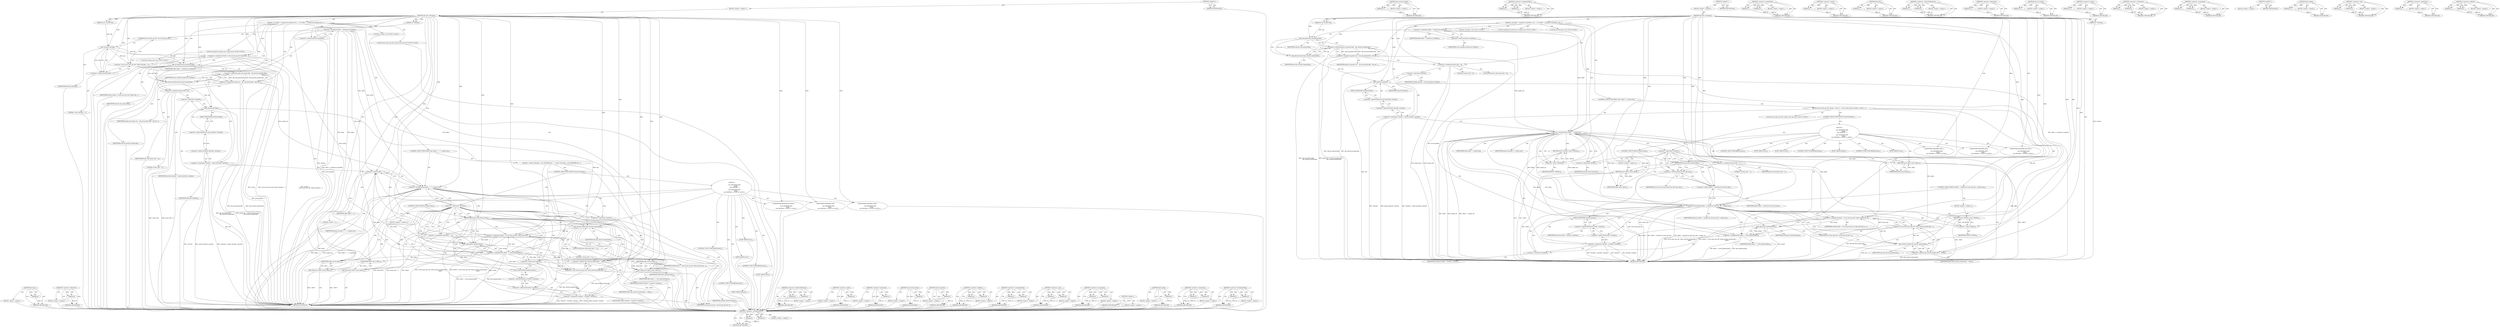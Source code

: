 digraph "&lt;operator&gt;.addition" {
vulnerable_147 [label=<(METHOD,ipv6_hdr)>];
vulnerable_148 [label=<(PARAM,p1)>];
vulnerable_149 [label=<(BLOCK,&lt;empty&gt;,&lt;empty&gt;)>];
vulnerable_150 [label=<(METHOD_RETURN,ANY)>];
vulnerable_168 [label=<(METHOD,&lt;operator&gt;.addressOf)>];
vulnerable_169 [label=<(PARAM,p1)>];
vulnerable_170 [label=<(BLOCK,&lt;empty&gt;,&lt;empty&gt;)>];
vulnerable_171 [label=<(METHOD_RETURN,ANY)>];
vulnerable_6 [label=<(METHOD,&lt;global&gt;)<SUB>1</SUB>>];
vulnerable_7 [label=<(BLOCK,&lt;empty&gt;,&lt;empty&gt;)<SUB>1</SUB>>];
vulnerable_8 [label=<(METHOD,ip6_find_1stfragopt)<SUB>1</SUB>>];
vulnerable_9 [label=<(PARAM,struct sk_buff *skb)<SUB>1</SUB>>];
vulnerable_10 [label=<(PARAM,u8 **nexthdr)<SUB>1</SUB>>];
vulnerable_11 [label=<(BLOCK,{
 	u16 offset = sizeof(struct ipv6hdr);
	struc...,{
 	u16 offset = sizeof(struct ipv6hdr);
	struc...)<SUB>2</SUB>>];
vulnerable_12 [label="<(LOCAL,u16 offset: u16)<SUB>3</SUB>>"];
vulnerable_13 [label=<(&lt;operator&gt;.assignment,offset = sizeof(struct ipv6hdr))<SUB>3</SUB>>];
vulnerable_14 [label=<(IDENTIFIER,offset,offset = sizeof(struct ipv6hdr))<SUB>3</SUB>>];
vulnerable_15 [label=<(&lt;operator&gt;.sizeOf,sizeof(struct ipv6hdr))<SUB>3</SUB>>];
vulnerable_16 [label=<(IDENTIFIER,struct ipv6hdr,sizeof(struct ipv6hdr))<SUB>3</SUB>>];
vulnerable_17 [label="<(LOCAL,struct ipv6_opt_hdr* exthdr: ipv6_opt_hdr*)<SUB>4</SUB>>"];
vulnerable_18 [label=<(&lt;operator&gt;.assignment,*exthdr =
				(struct ipv6_opt_hdr *)(ipv6_hdr(...)<SUB>4</SUB>>];
vulnerable_19 [label=<(IDENTIFIER,exthdr,*exthdr =
				(struct ipv6_opt_hdr *)(ipv6_hdr(...)<SUB>4</SUB>>];
vulnerable_20 [label=<(&lt;operator&gt;.cast,(struct ipv6_opt_hdr *)(ipv6_hdr(skb) + 1))<SUB>5</SUB>>];
vulnerable_21 [label=<(UNKNOWN,struct ipv6_opt_hdr *,struct ipv6_opt_hdr *)<SUB>5</SUB>>];
vulnerable_22 [label=<(&lt;operator&gt;.addition,ipv6_hdr(skb) + 1)<SUB>5</SUB>>];
vulnerable_23 [label=<(ipv6_hdr,ipv6_hdr(skb))<SUB>5</SUB>>];
vulnerable_24 [label=<(IDENTIFIER,skb,ipv6_hdr(skb))<SUB>5</SUB>>];
vulnerable_25 [label=<(LITERAL,1,ipv6_hdr(skb) + 1)<SUB>5</SUB>>];
vulnerable_26 [label="<(LOCAL,unsigned int packet_len: unsigned int)<SUB>6</SUB>>"];
vulnerable_27 [label=<(&lt;operator&gt;.assignment,packet_len = skb_tail_pointer(skb) -
 		skb_net...)<SUB>6</SUB>>];
vulnerable_28 [label=<(IDENTIFIER,packet_len,packet_len = skb_tail_pointer(skb) -
 		skb_net...)<SUB>6</SUB>>];
vulnerable_29 [label=<(&lt;operator&gt;.subtraction,skb_tail_pointer(skb) -
 		skb_network_header(skb))<SUB>6</SUB>>];
vulnerable_30 [label=<(skb_tail_pointer,skb_tail_pointer(skb))<SUB>6</SUB>>];
vulnerable_31 [label=<(IDENTIFIER,skb,skb_tail_pointer(skb))<SUB>6</SUB>>];
vulnerable_32 [label=<(skb_network_header,skb_network_header(skb))<SUB>7</SUB>>];
vulnerable_33 [label=<(IDENTIFIER,skb,skb_network_header(skb))<SUB>7</SUB>>];
vulnerable_34 [label="<(LOCAL,int found_rhdr: int)<SUB>8</SUB>>"];
vulnerable_35 [label=<(&lt;operator&gt;.assignment,found_rhdr = 0)<SUB>8</SUB>>];
vulnerable_36 [label=<(IDENTIFIER,found_rhdr,found_rhdr = 0)<SUB>8</SUB>>];
vulnerable_37 [label=<(LITERAL,0,found_rhdr = 0)<SUB>8</SUB>>];
vulnerable_38 [label=<(&lt;operator&gt;.assignment,*nexthdr = &amp;ipv6_hdr(skb)-&gt;nexthdr)<SUB>9</SUB>>];
vulnerable_39 [label=<(&lt;operator&gt;.indirection,*nexthdr)<SUB>9</SUB>>];
vulnerable_40 [label=<(IDENTIFIER,nexthdr,*nexthdr = &amp;ipv6_hdr(skb)-&gt;nexthdr)<SUB>9</SUB>>];
vulnerable_41 [label=<(&lt;operator&gt;.addressOf,&amp;ipv6_hdr(skb)-&gt;nexthdr)<SUB>9</SUB>>];
vulnerable_42 [label=<(&lt;operator&gt;.indirectFieldAccess,ipv6_hdr(skb)-&gt;nexthdr)<SUB>9</SUB>>];
vulnerable_43 [label=<(ipv6_hdr,ipv6_hdr(skb))<SUB>9</SUB>>];
vulnerable_44 [label=<(IDENTIFIER,skb,ipv6_hdr(skb))<SUB>9</SUB>>];
vulnerable_45 [label=<(FIELD_IDENTIFIER,nexthdr,nexthdr)<SUB>9</SUB>>];
vulnerable_46 [label=<(CONTROL_STRUCTURE,WHILE,while (offset + 1 &lt;= packet_len))<SUB>11</SUB>>];
vulnerable_47 [label=<(&lt;operator&gt;.lessEqualsThan,offset + 1 &lt;= packet_len)<SUB>11</SUB>>];
vulnerable_48 [label=<(&lt;operator&gt;.addition,offset + 1)<SUB>11</SUB>>];
vulnerable_49 [label=<(IDENTIFIER,offset,offset + 1)<SUB>11</SUB>>];
vulnerable_50 [label=<(LITERAL,1,offset + 1)<SUB>11</SUB>>];
vulnerable_51 [label=<(IDENTIFIER,packet_len,offset + 1 &lt;= packet_len)<SUB>11</SUB>>];
vulnerable_52 [label=<(BLOCK,{
 
 		switch (**nexthdr) {
 
		case NEXTHDR_HO...,{
 
 		switch (**nexthdr) {
 
		case NEXTHDR_HO...)<SUB>11</SUB>>];
vulnerable_53 [label=<(CONTROL_STRUCTURE,SWITCH,switch(**nexthdr))<SUB>13</SUB>>];
vulnerable_54 [label=<(&lt;operator&gt;.indirection,**nexthdr)<SUB>13</SUB>>];
vulnerable_55 [label=<(&lt;operator&gt;.indirection,*nexthdr)<SUB>13</SUB>>];
vulnerable_56 [label=<(IDENTIFIER,nexthdr,switch(**nexthdr))<SUB>13</SUB>>];
vulnerable_57 [label="<(BLOCK,{
 
		case NEXTHDR_HOP:
			break;
		case NEXTHD...,{
 
		case NEXTHDR_HOP:
			break;
		case NEXTHD...)<SUB>13</SUB>>"];
vulnerable_58 [label=<(JUMP_TARGET,case)<SUB>15</SUB>>];
vulnerable_59 [label="<(IDENTIFIER,NEXTHDR_HOP,{
 
		case NEXTHDR_HOP:
			break;
		case NEXTHD...)<SUB>15</SUB>>"];
vulnerable_60 [label=<(CONTROL_STRUCTURE,BREAK,break;)<SUB>16</SUB>>];
vulnerable_61 [label=<(JUMP_TARGET,case)<SUB>17</SUB>>];
vulnerable_62 [label="<(IDENTIFIER,NEXTHDR_ROUTING,{
 
		case NEXTHDR_HOP:
			break;
		case NEXTHD...)<SUB>17</SUB>>"];
vulnerable_63 [label=<(&lt;operator&gt;.assignment,found_rhdr = 1)<SUB>18</SUB>>];
vulnerable_64 [label=<(IDENTIFIER,found_rhdr,found_rhdr = 1)<SUB>18</SUB>>];
vulnerable_65 [label=<(LITERAL,1,found_rhdr = 1)<SUB>18</SUB>>];
vulnerable_66 [label=<(CONTROL_STRUCTURE,BREAK,break;)<SUB>19</SUB>>];
vulnerable_67 [label=<(JUMP_TARGET,case)<SUB>20</SUB>>];
vulnerable_68 [label="<(IDENTIFIER,NEXTHDR_DEST,{
 
		case NEXTHDR_HOP:
			break;
		case NEXTHD...)<SUB>20</SUB>>"];
vulnerable_69 [label=<(CONTROL_STRUCTURE,IF,if (found_rhdr))<SUB>25</SUB>>];
vulnerable_70 [label=<(IDENTIFIER,found_rhdr,if (found_rhdr))<SUB>25</SUB>>];
vulnerable_71 [label=<(BLOCK,&lt;empty&gt;,&lt;empty&gt;)<SUB>26</SUB>>];
vulnerable_72 [label=<(RETURN,return offset;,return offset;)<SUB>26</SUB>>];
vulnerable_73 [label=<(IDENTIFIER,offset,return offset;)<SUB>26</SUB>>];
vulnerable_74 [label=<(CONTROL_STRUCTURE,BREAK,break;)<SUB>27</SUB>>];
vulnerable_75 [label=<(JUMP_TARGET,default)<SUB>28</SUB>>];
vulnerable_76 [label=<(RETURN,return offset;,return offset;)<SUB>29</SUB>>];
vulnerable_77 [label=<(IDENTIFIER,offset,return offset;)<SUB>29</SUB>>];
vulnerable_78 [label=<(&lt;operator&gt;.assignmentPlus,offset += ipv6_optlen(exthdr))<SUB>32</SUB>>];
vulnerable_79 [label=<(IDENTIFIER,offset,offset += ipv6_optlen(exthdr))<SUB>32</SUB>>];
vulnerable_80 [label=<(ipv6_optlen,ipv6_optlen(exthdr))<SUB>32</SUB>>];
vulnerable_81 [label=<(IDENTIFIER,exthdr,ipv6_optlen(exthdr))<SUB>32</SUB>>];
vulnerable_82 [label=<(&lt;operator&gt;.assignment,*nexthdr = &amp;exthdr-&gt;nexthdr)<SUB>33</SUB>>];
vulnerable_83 [label=<(&lt;operator&gt;.indirection,*nexthdr)<SUB>33</SUB>>];
vulnerable_84 [label=<(IDENTIFIER,nexthdr,*nexthdr = &amp;exthdr-&gt;nexthdr)<SUB>33</SUB>>];
vulnerable_85 [label=<(&lt;operator&gt;.addressOf,&amp;exthdr-&gt;nexthdr)<SUB>33</SUB>>];
vulnerable_86 [label=<(&lt;operator&gt;.indirectFieldAccess,exthdr-&gt;nexthdr)<SUB>33</SUB>>];
vulnerable_87 [label=<(IDENTIFIER,exthdr,*nexthdr = &amp;exthdr-&gt;nexthdr)<SUB>33</SUB>>];
vulnerable_88 [label=<(FIELD_IDENTIFIER,nexthdr,nexthdr)<SUB>33</SUB>>];
vulnerable_89 [label=<(&lt;operator&gt;.assignment,exthdr = (struct ipv6_opt_hdr *)(skb_network_he...)<SUB>34</SUB>>];
vulnerable_90 [label=<(IDENTIFIER,exthdr,exthdr = (struct ipv6_opt_hdr *)(skb_network_he...)<SUB>34</SUB>>];
vulnerable_91 [label=<(&lt;operator&gt;.cast,(struct ipv6_opt_hdr *)(skb_network_header(skb)...)<SUB>34</SUB>>];
vulnerable_92 [label=<(UNKNOWN,struct ipv6_opt_hdr *,struct ipv6_opt_hdr *)<SUB>34</SUB>>];
vulnerable_93 [label=<(&lt;operator&gt;.addition,skb_network_header(skb) +
 						 offset)<SUB>34</SUB>>];
vulnerable_94 [label=<(skb_network_header,skb_network_header(skb))<SUB>34</SUB>>];
vulnerable_95 [label=<(IDENTIFIER,skb,skb_network_header(skb))<SUB>34</SUB>>];
vulnerable_96 [label=<(IDENTIFIER,offset,skb_network_header(skb) +
 						 offset)<SUB>35</SUB>>];
vulnerable_97 [label=<(RETURN,return offset;,return offset;)<SUB>38</SUB>>];
vulnerable_98 [label=<(IDENTIFIER,offset,return offset;)<SUB>38</SUB>>];
vulnerable_99 [label=<(METHOD_RETURN,int)<SUB>1</SUB>>];
vulnerable_101 [label=<(METHOD_RETURN,ANY)<SUB>1</SUB>>];
vulnerable_172 [label=<(METHOD,&lt;operator&gt;.indirectFieldAccess)>];
vulnerable_173 [label=<(PARAM,p1)>];
vulnerable_174 [label=<(PARAM,p2)>];
vulnerable_175 [label=<(BLOCK,&lt;empty&gt;,&lt;empty&gt;)>];
vulnerable_176 [label=<(METHOD_RETURN,ANY)>];
vulnerable_133 [label=<(METHOD,&lt;operator&gt;.sizeOf)>];
vulnerable_134 [label=<(PARAM,p1)>];
vulnerable_135 [label=<(BLOCK,&lt;empty&gt;,&lt;empty&gt;)>];
vulnerable_136 [label=<(METHOD_RETURN,ANY)>];
vulnerable_164 [label=<(METHOD,&lt;operator&gt;.indirection)>];
vulnerable_165 [label=<(PARAM,p1)>];
vulnerable_166 [label=<(BLOCK,&lt;empty&gt;,&lt;empty&gt;)>];
vulnerable_167 [label=<(METHOD_RETURN,ANY)>];
vulnerable_160 [label=<(METHOD,skb_network_header)>];
vulnerable_161 [label=<(PARAM,p1)>];
vulnerable_162 [label=<(BLOCK,&lt;empty&gt;,&lt;empty&gt;)>];
vulnerable_163 [label=<(METHOD_RETURN,ANY)>];
vulnerable_156 [label=<(METHOD,skb_tail_pointer)>];
vulnerable_157 [label=<(PARAM,p1)>];
vulnerable_158 [label=<(BLOCK,&lt;empty&gt;,&lt;empty&gt;)>];
vulnerable_159 [label=<(METHOD_RETURN,ANY)>];
vulnerable_142 [label=<(METHOD,&lt;operator&gt;.addition)>];
vulnerable_143 [label=<(PARAM,p1)>];
vulnerable_144 [label=<(PARAM,p2)>];
vulnerable_145 [label=<(BLOCK,&lt;empty&gt;,&lt;empty&gt;)>];
vulnerable_146 [label=<(METHOD_RETURN,ANY)>];
vulnerable_182 [label=<(METHOD,&lt;operator&gt;.assignmentPlus)>];
vulnerable_183 [label=<(PARAM,p1)>];
vulnerable_184 [label=<(PARAM,p2)>];
vulnerable_185 [label=<(BLOCK,&lt;empty&gt;,&lt;empty&gt;)>];
vulnerable_186 [label=<(METHOD_RETURN,ANY)>];
vulnerable_137 [label=<(METHOD,&lt;operator&gt;.cast)>];
vulnerable_138 [label=<(PARAM,p1)>];
vulnerable_139 [label=<(PARAM,p2)>];
vulnerable_140 [label=<(BLOCK,&lt;empty&gt;,&lt;empty&gt;)>];
vulnerable_141 [label=<(METHOD_RETURN,ANY)>];
vulnerable_128 [label=<(METHOD,&lt;operator&gt;.assignment)>];
vulnerable_129 [label=<(PARAM,p1)>];
vulnerable_130 [label=<(PARAM,p2)>];
vulnerable_131 [label=<(BLOCK,&lt;empty&gt;,&lt;empty&gt;)>];
vulnerable_132 [label=<(METHOD_RETURN,ANY)>];
vulnerable_122 [label=<(METHOD,&lt;global&gt;)<SUB>1</SUB>>];
vulnerable_123 [label=<(BLOCK,&lt;empty&gt;,&lt;empty&gt;)>];
vulnerable_124 [label=<(METHOD_RETURN,ANY)>];
vulnerable_187 [label=<(METHOD,ipv6_optlen)>];
vulnerable_188 [label=<(PARAM,p1)>];
vulnerable_189 [label=<(BLOCK,&lt;empty&gt;,&lt;empty&gt;)>];
vulnerable_190 [label=<(METHOD_RETURN,ANY)>];
vulnerable_151 [label=<(METHOD,&lt;operator&gt;.subtraction)>];
vulnerable_152 [label=<(PARAM,p1)>];
vulnerable_153 [label=<(PARAM,p2)>];
vulnerable_154 [label=<(BLOCK,&lt;empty&gt;,&lt;empty&gt;)>];
vulnerable_155 [label=<(METHOD_RETURN,ANY)>];
vulnerable_177 [label=<(METHOD,&lt;operator&gt;.lessEqualsThan)>];
vulnerable_178 [label=<(PARAM,p1)>];
vulnerable_179 [label=<(PARAM,p2)>];
vulnerable_180 [label=<(BLOCK,&lt;empty&gt;,&lt;empty&gt;)>];
vulnerable_181 [label=<(METHOD_RETURN,ANY)>];
fixed_195 [label=<(METHOD,&lt;operator&gt;.assignmentPlus)>];
fixed_196 [label=<(PARAM,p1)>];
fixed_197 [label=<(PARAM,p2)>];
fixed_198 [label=<(BLOCK,&lt;empty&gt;,&lt;empty&gt;)>];
fixed_199 [label=<(METHOD_RETURN,ANY)>];
fixed_150 [label=<(METHOD,skb_network_header)>];
fixed_151 [label=<(PARAM,p1)>];
fixed_152 [label=<(BLOCK,&lt;empty&gt;,&lt;empty&gt;)>];
fixed_153 [label=<(METHOD_RETURN,ANY)>];
fixed_171 [label=<(METHOD,&lt;operator&gt;.lessEqualsThan)>];
fixed_172 [label=<(PARAM,p1)>];
fixed_173 [label=<(PARAM,p2)>];
fixed_174 [label=<(BLOCK,&lt;empty&gt;,&lt;empty&gt;)>];
fixed_175 [label=<(METHOD_RETURN,ANY)>];
fixed_6 [label=<(METHOD,&lt;global&gt;)<SUB>1</SUB>>];
fixed_7 [label=<(BLOCK,&lt;empty&gt;,&lt;empty&gt;)<SUB>1</SUB>>];
fixed_8 [label=<(METHOD,ip6_find_1stfragopt)<SUB>1</SUB>>];
fixed_9 [label=<(PARAM,struct sk_buff *skb)<SUB>1</SUB>>];
fixed_10 [label=<(PARAM,u8 **nexthdr)<SUB>1</SUB>>];
fixed_11 [label=<(BLOCK,{
 	u16 offset = sizeof(struct ipv6hdr);
 	unsi...,{
 	u16 offset = sizeof(struct ipv6hdr);
 	unsi...)<SUB>2</SUB>>];
fixed_12 [label="<(LOCAL,u16 offset: u16)<SUB>3</SUB>>"];
fixed_13 [label=<(&lt;operator&gt;.assignment,offset = sizeof(struct ipv6hdr))<SUB>3</SUB>>];
fixed_14 [label=<(IDENTIFIER,offset,offset = sizeof(struct ipv6hdr))<SUB>3</SUB>>];
fixed_15 [label=<(&lt;operator&gt;.sizeOf,sizeof(struct ipv6hdr))<SUB>3</SUB>>];
fixed_16 [label=<(IDENTIFIER,struct ipv6hdr,sizeof(struct ipv6hdr))<SUB>3</SUB>>];
fixed_17 [label="<(LOCAL,unsigned int packet_len: unsigned int)<SUB>4</SUB>>"];
fixed_18 [label=<(&lt;operator&gt;.assignment,packet_len = skb_tail_pointer(skb) -
 		skb_net...)<SUB>4</SUB>>];
fixed_19 [label=<(IDENTIFIER,packet_len,packet_len = skb_tail_pointer(skb) -
 		skb_net...)<SUB>4</SUB>>];
fixed_20 [label=<(&lt;operator&gt;.subtraction,skb_tail_pointer(skb) -
 		skb_network_header(skb))<SUB>4</SUB>>];
fixed_21 [label=<(skb_tail_pointer,skb_tail_pointer(skb))<SUB>4</SUB>>];
fixed_22 [label=<(IDENTIFIER,skb,skb_tail_pointer(skb))<SUB>4</SUB>>];
fixed_23 [label=<(skb_network_header,skb_network_header(skb))<SUB>5</SUB>>];
fixed_24 [label=<(IDENTIFIER,skb,skb_network_header(skb))<SUB>5</SUB>>];
fixed_25 [label="<(LOCAL,int found_rhdr: int)<SUB>6</SUB>>"];
fixed_26 [label=<(&lt;operator&gt;.assignment,found_rhdr = 0)<SUB>6</SUB>>];
fixed_27 [label=<(IDENTIFIER,found_rhdr,found_rhdr = 0)<SUB>6</SUB>>];
fixed_28 [label=<(LITERAL,0,found_rhdr = 0)<SUB>6</SUB>>];
fixed_29 [label=<(&lt;operator&gt;.assignment,*nexthdr = &amp;ipv6_hdr(skb)-&gt;nexthdr)<SUB>7</SUB>>];
fixed_30 [label=<(&lt;operator&gt;.indirection,*nexthdr)<SUB>7</SUB>>];
fixed_31 [label=<(IDENTIFIER,nexthdr,*nexthdr = &amp;ipv6_hdr(skb)-&gt;nexthdr)<SUB>7</SUB>>];
fixed_32 [label=<(&lt;operator&gt;.addressOf,&amp;ipv6_hdr(skb)-&gt;nexthdr)<SUB>7</SUB>>];
fixed_33 [label=<(&lt;operator&gt;.indirectFieldAccess,ipv6_hdr(skb)-&gt;nexthdr)<SUB>7</SUB>>];
fixed_34 [label=<(ipv6_hdr,ipv6_hdr(skb))<SUB>7</SUB>>];
fixed_35 [label=<(IDENTIFIER,skb,ipv6_hdr(skb))<SUB>7</SUB>>];
fixed_36 [label=<(FIELD_IDENTIFIER,nexthdr,nexthdr)<SUB>7</SUB>>];
fixed_37 [label=<(CONTROL_STRUCTURE,WHILE,while (offset &lt;= packet_len))<SUB>9</SUB>>];
fixed_38 [label=<(&lt;operator&gt;.lessEqualsThan,offset &lt;= packet_len)<SUB>9</SUB>>];
fixed_39 [label=<(IDENTIFIER,offset,offset &lt;= packet_len)<SUB>9</SUB>>];
fixed_40 [label=<(IDENTIFIER,packet_len,offset &lt;= packet_len)<SUB>9</SUB>>];
fixed_41 [label=<(BLOCK,{
		struct ipv6_opt_hdr *exthdr;
 
 		switch (*...,{
		struct ipv6_opt_hdr *exthdr;
 
 		switch (*...)<SUB>9</SUB>>];
fixed_42 [label="<(LOCAL,struct ipv6_opt_hdr* exthdr: ipv6_opt_hdr*)<SUB>10</SUB>>"];
fixed_43 [label=<(CONTROL_STRUCTURE,SWITCH,switch(**nexthdr))<SUB>12</SUB>>];
fixed_44 [label=<(&lt;operator&gt;.indirection,**nexthdr)<SUB>12</SUB>>];
fixed_45 [label=<(&lt;operator&gt;.indirection,*nexthdr)<SUB>12</SUB>>];
fixed_46 [label=<(IDENTIFIER,nexthdr,switch(**nexthdr))<SUB>12</SUB>>];
fixed_47 [label="<(BLOCK,{
 
		case NEXTHDR_HOP:
			break;
		case NEXTHD...,{
 
		case NEXTHDR_HOP:
			break;
		case NEXTHD...)<SUB>12</SUB>>"];
fixed_48 [label=<(JUMP_TARGET,case)<SUB>14</SUB>>];
fixed_49 [label="<(IDENTIFIER,NEXTHDR_HOP,{
 
		case NEXTHDR_HOP:
			break;
		case NEXTHD...)<SUB>14</SUB>>"];
fixed_50 [label=<(CONTROL_STRUCTURE,BREAK,break;)<SUB>15</SUB>>];
fixed_51 [label=<(JUMP_TARGET,case)<SUB>16</SUB>>];
fixed_52 [label="<(IDENTIFIER,NEXTHDR_ROUTING,{
 
		case NEXTHDR_HOP:
			break;
		case NEXTHD...)<SUB>16</SUB>>"];
fixed_53 [label=<(&lt;operator&gt;.assignment,found_rhdr = 1)<SUB>17</SUB>>];
fixed_54 [label=<(IDENTIFIER,found_rhdr,found_rhdr = 1)<SUB>17</SUB>>];
fixed_55 [label=<(LITERAL,1,found_rhdr = 1)<SUB>17</SUB>>];
fixed_56 [label=<(CONTROL_STRUCTURE,BREAK,break;)<SUB>18</SUB>>];
fixed_57 [label=<(JUMP_TARGET,case)<SUB>19</SUB>>];
fixed_58 [label="<(IDENTIFIER,NEXTHDR_DEST,{
 
		case NEXTHDR_HOP:
			break;
		case NEXTHD...)<SUB>19</SUB>>"];
fixed_59 [label=<(CONTROL_STRUCTURE,IF,if (found_rhdr))<SUB>24</SUB>>];
fixed_60 [label=<(IDENTIFIER,found_rhdr,if (found_rhdr))<SUB>24</SUB>>];
fixed_61 [label=<(BLOCK,&lt;empty&gt;,&lt;empty&gt;)<SUB>25</SUB>>];
fixed_62 [label=<(RETURN,return offset;,return offset;)<SUB>25</SUB>>];
fixed_63 [label=<(IDENTIFIER,offset,return offset;)<SUB>25</SUB>>];
fixed_64 [label=<(CONTROL_STRUCTURE,BREAK,break;)<SUB>26</SUB>>];
fixed_65 [label=<(JUMP_TARGET,default)<SUB>27</SUB>>];
fixed_66 [label=<(RETURN,return offset;,return offset;)<SUB>28</SUB>>];
fixed_67 [label=<(IDENTIFIER,offset,return offset;)<SUB>28</SUB>>];
fixed_68 [label=<(CONTROL_STRUCTURE,IF,if (offset + sizeof(struct ipv6_opt_hdr) &gt; packet_len))<SUB>31</SUB>>];
fixed_69 [label=<(&lt;operator&gt;.greaterThan,offset + sizeof(struct ipv6_opt_hdr) &gt; packet_len)<SUB>31</SUB>>];
fixed_70 [label=<(&lt;operator&gt;.addition,offset + sizeof(struct ipv6_opt_hdr))<SUB>31</SUB>>];
fixed_71 [label=<(IDENTIFIER,offset,offset + sizeof(struct ipv6_opt_hdr))<SUB>31</SUB>>];
fixed_72 [label=<(&lt;operator&gt;.sizeOf,sizeof(struct ipv6_opt_hdr))<SUB>31</SUB>>];
fixed_73 [label=<(IDENTIFIER,struct ipv6_opt_hdr,sizeof(struct ipv6_opt_hdr))<SUB>31</SUB>>];
fixed_74 [label=<(IDENTIFIER,packet_len,offset + sizeof(struct ipv6_opt_hdr) &gt; packet_len)<SUB>31</SUB>>];
fixed_75 [label=<(BLOCK,&lt;empty&gt;,&lt;empty&gt;)<SUB>32</SUB>>];
fixed_76 [label=<(RETURN,return -EINVAL;,return -EINVAL;)<SUB>32</SUB>>];
fixed_77 [label=<(&lt;operator&gt;.minus,-EINVAL)<SUB>32</SUB>>];
fixed_78 [label=<(IDENTIFIER,EINVAL,-EINVAL)<SUB>32</SUB>>];
fixed_79 [label=<(&lt;operator&gt;.assignment,exthdr = (struct ipv6_opt_hdr *)(skb_network_he...)<SUB>34</SUB>>];
fixed_80 [label=<(IDENTIFIER,exthdr,exthdr = (struct ipv6_opt_hdr *)(skb_network_he...)<SUB>34</SUB>>];
fixed_81 [label=<(&lt;operator&gt;.cast,(struct ipv6_opt_hdr *)(skb_network_header(skb)...)<SUB>34</SUB>>];
fixed_82 [label=<(UNKNOWN,struct ipv6_opt_hdr *,struct ipv6_opt_hdr *)<SUB>34</SUB>>];
fixed_83 [label=<(&lt;operator&gt;.addition,skb_network_header(skb) +
 						 offset)<SUB>34</SUB>>];
fixed_84 [label=<(skb_network_header,skb_network_header(skb))<SUB>34</SUB>>];
fixed_85 [label=<(IDENTIFIER,skb,skb_network_header(skb))<SUB>34</SUB>>];
fixed_86 [label=<(IDENTIFIER,offset,skb_network_header(skb) +
 						 offset)<SUB>35</SUB>>];
fixed_87 [label=<(&lt;operator&gt;.assignmentPlus,offset += ipv6_optlen(exthdr))<SUB>36</SUB>>];
fixed_88 [label=<(IDENTIFIER,offset,offset += ipv6_optlen(exthdr))<SUB>36</SUB>>];
fixed_89 [label=<(ipv6_optlen,ipv6_optlen(exthdr))<SUB>36</SUB>>];
fixed_90 [label=<(IDENTIFIER,exthdr,ipv6_optlen(exthdr))<SUB>36</SUB>>];
fixed_91 [label=<(&lt;operator&gt;.assignment,*nexthdr = &amp;exthdr-&gt;nexthdr)<SUB>37</SUB>>];
fixed_92 [label=<(&lt;operator&gt;.indirection,*nexthdr)<SUB>37</SUB>>];
fixed_93 [label=<(IDENTIFIER,nexthdr,*nexthdr = &amp;exthdr-&gt;nexthdr)<SUB>37</SUB>>];
fixed_94 [label=<(&lt;operator&gt;.addressOf,&amp;exthdr-&gt;nexthdr)<SUB>37</SUB>>];
fixed_95 [label=<(&lt;operator&gt;.indirectFieldAccess,exthdr-&gt;nexthdr)<SUB>37</SUB>>];
fixed_96 [label=<(IDENTIFIER,exthdr,*nexthdr = &amp;exthdr-&gt;nexthdr)<SUB>37</SUB>>];
fixed_97 [label=<(FIELD_IDENTIFIER,nexthdr,nexthdr)<SUB>37</SUB>>];
fixed_98 [label=<(RETURN,return -EINVAL;,return -EINVAL;)<SUB>40</SUB>>];
fixed_99 [label=<(&lt;operator&gt;.minus,-EINVAL)<SUB>40</SUB>>];
fixed_100 [label=<(IDENTIFIER,EINVAL,-EINVAL)<SUB>40</SUB>>];
fixed_101 [label=<(METHOD_RETURN,int)<SUB>1</SUB>>];
fixed_103 [label=<(METHOD_RETURN,ANY)<SUB>1</SUB>>];
fixed_176 [label=<(METHOD,&lt;operator&gt;.greaterThan)>];
fixed_177 [label=<(PARAM,p1)>];
fixed_178 [label=<(PARAM,p2)>];
fixed_179 [label=<(BLOCK,&lt;empty&gt;,&lt;empty&gt;)>];
fixed_180 [label=<(METHOD_RETURN,ANY)>];
fixed_137 [label=<(METHOD,&lt;operator&gt;.sizeOf)>];
fixed_138 [label=<(PARAM,p1)>];
fixed_139 [label=<(BLOCK,&lt;empty&gt;,&lt;empty&gt;)>];
fixed_140 [label=<(METHOD_RETURN,ANY)>];
fixed_167 [label=<(METHOD,ipv6_hdr)>];
fixed_168 [label=<(PARAM,p1)>];
fixed_169 [label=<(BLOCK,&lt;empty&gt;,&lt;empty&gt;)>];
fixed_170 [label=<(METHOD_RETURN,ANY)>];
fixed_162 [label=<(METHOD,&lt;operator&gt;.indirectFieldAccess)>];
fixed_163 [label=<(PARAM,p1)>];
fixed_164 [label=<(PARAM,p2)>];
fixed_165 [label=<(BLOCK,&lt;empty&gt;,&lt;empty&gt;)>];
fixed_166 [label=<(METHOD_RETURN,ANY)>];
fixed_158 [label=<(METHOD,&lt;operator&gt;.addressOf)>];
fixed_159 [label=<(PARAM,p1)>];
fixed_160 [label=<(BLOCK,&lt;empty&gt;,&lt;empty&gt;)>];
fixed_161 [label=<(METHOD_RETURN,ANY)>];
fixed_146 [label=<(METHOD,skb_tail_pointer)>];
fixed_147 [label=<(PARAM,p1)>];
fixed_148 [label=<(BLOCK,&lt;empty&gt;,&lt;empty&gt;)>];
fixed_149 [label=<(METHOD_RETURN,ANY)>];
fixed_186 [label=<(METHOD,&lt;operator&gt;.minus)>];
fixed_187 [label=<(PARAM,p1)>];
fixed_188 [label=<(BLOCK,&lt;empty&gt;,&lt;empty&gt;)>];
fixed_189 [label=<(METHOD_RETURN,ANY)>];
fixed_141 [label=<(METHOD,&lt;operator&gt;.subtraction)>];
fixed_142 [label=<(PARAM,p1)>];
fixed_143 [label=<(PARAM,p2)>];
fixed_144 [label=<(BLOCK,&lt;empty&gt;,&lt;empty&gt;)>];
fixed_145 [label=<(METHOD_RETURN,ANY)>];
fixed_132 [label=<(METHOD,&lt;operator&gt;.assignment)>];
fixed_133 [label=<(PARAM,p1)>];
fixed_134 [label=<(PARAM,p2)>];
fixed_135 [label=<(BLOCK,&lt;empty&gt;,&lt;empty&gt;)>];
fixed_136 [label=<(METHOD_RETURN,ANY)>];
fixed_126 [label=<(METHOD,&lt;global&gt;)<SUB>1</SUB>>];
fixed_127 [label=<(BLOCK,&lt;empty&gt;,&lt;empty&gt;)>];
fixed_128 [label=<(METHOD_RETURN,ANY)>];
fixed_200 [label=<(METHOD,ipv6_optlen)>];
fixed_201 [label=<(PARAM,p1)>];
fixed_202 [label=<(BLOCK,&lt;empty&gt;,&lt;empty&gt;)>];
fixed_203 [label=<(METHOD_RETURN,ANY)>];
fixed_190 [label=<(METHOD,&lt;operator&gt;.cast)>];
fixed_191 [label=<(PARAM,p1)>];
fixed_192 [label=<(PARAM,p2)>];
fixed_193 [label=<(BLOCK,&lt;empty&gt;,&lt;empty&gt;)>];
fixed_194 [label=<(METHOD_RETURN,ANY)>];
fixed_154 [label=<(METHOD,&lt;operator&gt;.indirection)>];
fixed_155 [label=<(PARAM,p1)>];
fixed_156 [label=<(BLOCK,&lt;empty&gt;,&lt;empty&gt;)>];
fixed_157 [label=<(METHOD_RETURN,ANY)>];
fixed_181 [label=<(METHOD,&lt;operator&gt;.addition)>];
fixed_182 [label=<(PARAM,p1)>];
fixed_183 [label=<(PARAM,p2)>];
fixed_184 [label=<(BLOCK,&lt;empty&gt;,&lt;empty&gt;)>];
fixed_185 [label=<(METHOD_RETURN,ANY)>];
vulnerable_147 -> vulnerable_148  [key=0, label="AST: "];
vulnerable_147 -> vulnerable_148  [key=1, label="DDG: "];
vulnerable_147 -> vulnerable_149  [key=0, label="AST: "];
vulnerable_147 -> vulnerable_150  [key=0, label="AST: "];
vulnerable_147 -> vulnerable_150  [key=1, label="CFG: "];
vulnerable_148 -> vulnerable_150  [key=0, label="DDG: p1"];
vulnerable_149 -> fixed_195  [key=0];
vulnerable_150 -> fixed_195  [key=0];
vulnerable_168 -> vulnerable_169  [key=0, label="AST: "];
vulnerable_168 -> vulnerable_169  [key=1, label="DDG: "];
vulnerable_168 -> vulnerable_170  [key=0, label="AST: "];
vulnerable_168 -> vulnerable_171  [key=0, label="AST: "];
vulnerable_168 -> vulnerable_171  [key=1, label="CFG: "];
vulnerable_169 -> vulnerable_171  [key=0, label="DDG: p1"];
vulnerable_170 -> fixed_195  [key=0];
vulnerable_171 -> fixed_195  [key=0];
vulnerable_6 -> vulnerable_7  [key=0, label="AST: "];
vulnerable_6 -> vulnerable_101  [key=0, label="AST: "];
vulnerable_6 -> vulnerable_101  [key=1, label="CFG: "];
vulnerable_7 -> vulnerable_8  [key=0, label="AST: "];
vulnerable_8 -> vulnerable_9  [key=0, label="AST: "];
vulnerable_8 -> vulnerable_9  [key=1, label="DDG: "];
vulnerable_8 -> vulnerable_10  [key=0, label="AST: "];
vulnerable_8 -> vulnerable_10  [key=1, label="DDG: "];
vulnerable_8 -> vulnerable_11  [key=0, label="AST: "];
vulnerable_8 -> vulnerable_99  [key=0, label="AST: "];
vulnerable_8 -> vulnerable_15  [key=0, label="CFG: "];
vulnerable_8 -> vulnerable_18  [key=0, label="DDG: "];
vulnerable_8 -> vulnerable_35  [key=0, label="DDG: "];
vulnerable_8 -> vulnerable_98  [key=0, label="DDG: "];
vulnerable_8 -> vulnerable_20  [key=0, label="DDG: "];
vulnerable_8 -> vulnerable_47  [key=0, label="DDG: "];
vulnerable_8 -> vulnerable_89  [key=0, label="DDG: "];
vulnerable_8 -> vulnerable_22  [key=0, label="DDG: "];
vulnerable_8 -> vulnerable_30  [key=0, label="DDG: "];
vulnerable_8 -> vulnerable_32  [key=0, label="DDG: "];
vulnerable_8 -> vulnerable_48  [key=0, label="DDG: "];
vulnerable_8 -> vulnerable_78  [key=0, label="DDG: "];
vulnerable_8 -> vulnerable_23  [key=0, label="DDG: "];
vulnerable_8 -> vulnerable_43  [key=0, label="DDG: "];
vulnerable_8 -> vulnerable_59  [key=0, label="DDG: "];
vulnerable_8 -> vulnerable_62  [key=0, label="DDG: "];
vulnerable_8 -> vulnerable_63  [key=0, label="DDG: "];
vulnerable_8 -> vulnerable_68  [key=0, label="DDG: "];
vulnerable_8 -> vulnerable_80  [key=0, label="DDG: "];
vulnerable_8 -> vulnerable_91  [key=0, label="DDG: "];
vulnerable_8 -> vulnerable_70  [key=0, label="DDG: "];
vulnerable_8 -> vulnerable_77  [key=0, label="DDG: "];
vulnerable_8 -> vulnerable_93  [key=0, label="DDG: "];
vulnerable_8 -> vulnerable_94  [key=0, label="DDG: "];
vulnerable_8 -> vulnerable_73  [key=0, label="DDG: "];
vulnerable_9 -> vulnerable_23  [key=0, label="DDG: skb"];
vulnerable_10 -> vulnerable_99  [key=0, label="DDG: nexthdr"];
vulnerable_11 -> vulnerable_12  [key=0, label="AST: "];
vulnerable_11 -> vulnerable_13  [key=0, label="AST: "];
vulnerable_11 -> vulnerable_17  [key=0, label="AST: "];
vulnerable_11 -> vulnerable_18  [key=0, label="AST: "];
vulnerable_11 -> vulnerable_26  [key=0, label="AST: "];
vulnerable_11 -> vulnerable_27  [key=0, label="AST: "];
vulnerable_11 -> vulnerable_34  [key=0, label="AST: "];
vulnerable_11 -> vulnerable_35  [key=0, label="AST: "];
vulnerable_11 -> vulnerable_38  [key=0, label="AST: "];
vulnerable_11 -> vulnerable_46  [key=0, label="AST: "];
vulnerable_11 -> vulnerable_97  [key=0, label="AST: "];
vulnerable_12 -> fixed_195  [key=0];
vulnerable_13 -> vulnerable_14  [key=0, label="AST: "];
vulnerable_13 -> vulnerable_15  [key=0, label="AST: "];
vulnerable_13 -> vulnerable_21  [key=0, label="CFG: "];
vulnerable_13 -> vulnerable_99  [key=0, label="DDG: offset = sizeof(struct ipv6hdr)"];
vulnerable_13 -> vulnerable_98  [key=0, label="DDG: offset"];
vulnerable_13 -> vulnerable_47  [key=0, label="DDG: offset"];
vulnerable_13 -> vulnerable_48  [key=0, label="DDG: offset"];
vulnerable_13 -> vulnerable_78  [key=0, label="DDG: offset"];
vulnerable_13 -> vulnerable_77  [key=0, label="DDG: offset"];
vulnerable_13 -> vulnerable_73  [key=0, label="DDG: offset"];
vulnerable_14 -> fixed_195  [key=0];
vulnerable_15 -> vulnerable_16  [key=0, label="AST: "];
vulnerable_15 -> vulnerable_13  [key=0, label="CFG: "];
vulnerable_15 -> vulnerable_99  [key=0, label="DDG: struct ipv6hdr"];
vulnerable_16 -> fixed_195  [key=0];
vulnerable_17 -> fixed_195  [key=0];
vulnerable_18 -> vulnerable_19  [key=0, label="AST: "];
vulnerable_18 -> vulnerable_20  [key=0, label="AST: "];
vulnerable_18 -> vulnerable_30  [key=0, label="CFG: "];
vulnerable_18 -> vulnerable_99  [key=0, label="DDG: exthdr"];
vulnerable_18 -> vulnerable_99  [key=1, label="DDG: (struct ipv6_opt_hdr *)(ipv6_hdr(skb) + 1)"];
vulnerable_18 -> vulnerable_99  [key=2, label="DDG: *exthdr =
				(struct ipv6_opt_hdr *)(ipv6_hdr(skb) + 1)"];
vulnerable_18 -> vulnerable_80  [key=0, label="DDG: exthdr"];
vulnerable_19 -> fixed_195  [key=0];
vulnerable_20 -> vulnerable_21  [key=0, label="AST: "];
vulnerable_20 -> vulnerable_22  [key=0, label="AST: "];
vulnerable_20 -> vulnerable_18  [key=0, label="CFG: "];
vulnerable_20 -> vulnerable_99  [key=0, label="DDG: ipv6_hdr(skb) + 1"];
vulnerable_21 -> vulnerable_23  [key=0, label="CFG: "];
vulnerable_22 -> vulnerable_23  [key=0, label="AST: "];
vulnerable_22 -> vulnerable_25  [key=0, label="AST: "];
vulnerable_22 -> vulnerable_20  [key=0, label="CFG: "];
vulnerable_23 -> vulnerable_24  [key=0, label="AST: "];
vulnerable_23 -> vulnerable_22  [key=0, label="CFG: "];
vulnerable_23 -> vulnerable_22  [key=1, label="DDG: skb"];
vulnerable_23 -> vulnerable_18  [key=0, label="DDG: skb"];
vulnerable_23 -> vulnerable_20  [key=0, label="DDG: skb"];
vulnerable_23 -> vulnerable_30  [key=0, label="DDG: skb"];
vulnerable_24 -> fixed_195  [key=0];
vulnerable_25 -> fixed_195  [key=0];
vulnerable_26 -> fixed_195  [key=0];
vulnerable_27 -> vulnerable_28  [key=0, label="AST: "];
vulnerable_27 -> vulnerable_29  [key=0, label="AST: "];
vulnerable_27 -> vulnerable_35  [key=0, label="CFG: "];
vulnerable_27 -> vulnerable_99  [key=0, label="DDG: skb_tail_pointer(skb) -
 		skb_network_header(skb)"];
vulnerable_27 -> vulnerable_99  [key=1, label="DDG: packet_len = skb_tail_pointer(skb) -
 		skb_network_header(skb)"];
vulnerable_27 -> vulnerable_47  [key=0, label="DDG: packet_len"];
vulnerable_28 -> fixed_195  [key=0];
vulnerable_29 -> vulnerable_30  [key=0, label="AST: "];
vulnerable_29 -> vulnerable_32  [key=0, label="AST: "];
vulnerable_29 -> vulnerable_27  [key=0, label="CFG: "];
vulnerable_29 -> vulnerable_27  [key=1, label="DDG: skb_tail_pointer(skb)"];
vulnerable_29 -> vulnerable_27  [key=2, label="DDG: skb_network_header(skb)"];
vulnerable_29 -> vulnerable_99  [key=0, label="DDG: skb_tail_pointer(skb)"];
vulnerable_29 -> vulnerable_99  [key=1, label="DDG: skb_network_header(skb)"];
vulnerable_30 -> vulnerable_31  [key=0, label="AST: "];
vulnerable_30 -> vulnerable_32  [key=0, label="CFG: "];
vulnerable_30 -> vulnerable_32  [key=1, label="DDG: skb"];
vulnerable_30 -> vulnerable_29  [key=0, label="DDG: skb"];
vulnerable_31 -> fixed_195  [key=0];
vulnerable_32 -> vulnerable_33  [key=0, label="AST: "];
vulnerable_32 -> vulnerable_29  [key=0, label="CFG: "];
vulnerable_32 -> vulnerable_29  [key=1, label="DDG: skb"];
vulnerable_32 -> vulnerable_43  [key=0, label="DDG: skb"];
vulnerable_33 -> fixed_195  [key=0];
vulnerable_34 -> fixed_195  [key=0];
vulnerable_35 -> vulnerable_36  [key=0, label="AST: "];
vulnerable_35 -> vulnerable_37  [key=0, label="AST: "];
vulnerable_35 -> vulnerable_39  [key=0, label="CFG: "];
vulnerable_35 -> vulnerable_99  [key=0, label="DDG: found_rhdr"];
vulnerable_35 -> vulnerable_99  [key=1, label="DDG: found_rhdr = 0"];
vulnerable_36 -> fixed_195  [key=0];
vulnerable_37 -> fixed_195  [key=0];
vulnerable_38 -> vulnerable_39  [key=0, label="AST: "];
vulnerable_38 -> vulnerable_41  [key=0, label="AST: "];
vulnerable_38 -> vulnerable_48  [key=0, label="CFG: "];
vulnerable_38 -> vulnerable_99  [key=0, label="DDG: *nexthdr"];
vulnerable_38 -> vulnerable_99  [key=1, label="DDG: &amp;ipv6_hdr(skb)-&gt;nexthdr"];
vulnerable_38 -> vulnerable_99  [key=2, label="DDG: *nexthdr = &amp;ipv6_hdr(skb)-&gt;nexthdr"];
vulnerable_39 -> vulnerable_40  [key=0, label="AST: "];
vulnerable_39 -> vulnerable_43  [key=0, label="CFG: "];
vulnerable_40 -> fixed_195  [key=0];
vulnerable_41 -> vulnerable_42  [key=0, label="AST: "];
vulnerable_41 -> vulnerable_38  [key=0, label="CFG: "];
vulnerable_42 -> vulnerable_43  [key=0, label="AST: "];
vulnerable_42 -> vulnerable_45  [key=0, label="AST: "];
vulnerable_42 -> vulnerable_41  [key=0, label="CFG: "];
vulnerable_43 -> vulnerable_44  [key=0, label="AST: "];
vulnerable_43 -> vulnerable_45  [key=0, label="CFG: "];
vulnerable_43 -> vulnerable_99  [key=0, label="DDG: skb"];
vulnerable_43 -> vulnerable_94  [key=0, label="DDG: skb"];
vulnerable_44 -> fixed_195  [key=0];
vulnerable_45 -> vulnerable_42  [key=0, label="CFG: "];
vulnerable_46 -> vulnerable_47  [key=0, label="AST: "];
vulnerable_46 -> vulnerable_52  [key=0, label="AST: "];
vulnerable_47 -> vulnerable_48  [key=0, label="AST: "];
vulnerable_47 -> vulnerable_51  [key=0, label="AST: "];
vulnerable_47 -> vulnerable_55  [key=0, label="CFG: "];
vulnerable_47 -> vulnerable_55  [key=1, label="CDG: "];
vulnerable_47 -> vulnerable_97  [key=0, label="CFG: "];
vulnerable_47 -> vulnerable_97  [key=1, label="CDG: "];
vulnerable_47 -> vulnerable_99  [key=0, label="DDG: offset + 1"];
vulnerable_47 -> vulnerable_99  [key=1, label="DDG: packet_len"];
vulnerable_47 -> vulnerable_99  [key=2, label="DDG: offset + 1 &lt;= packet_len"];
vulnerable_47 -> vulnerable_54  [key=0, label="CDG: "];
vulnerable_48 -> vulnerable_49  [key=0, label="AST: "];
vulnerable_48 -> vulnerable_50  [key=0, label="AST: "];
vulnerable_48 -> vulnerable_47  [key=0, label="CFG: "];
vulnerable_48 -> vulnerable_99  [key=0, label="DDG: offset"];
vulnerable_49 -> fixed_195  [key=0];
vulnerable_50 -> fixed_195  [key=0];
vulnerable_51 -> fixed_195  [key=0];
vulnerable_52 -> vulnerable_53  [key=0, label="AST: "];
vulnerable_52 -> vulnerable_78  [key=0, label="AST: "];
vulnerable_52 -> vulnerable_82  [key=0, label="AST: "];
vulnerable_52 -> vulnerable_89  [key=0, label="AST: "];
vulnerable_53 -> vulnerable_54  [key=0, label="AST: "];
vulnerable_53 -> vulnerable_57  [key=0, label="AST: "];
vulnerable_54 -> vulnerable_55  [key=0, label="AST: "];
vulnerable_54 -> vulnerable_80  [key=0, label="CFG: "];
vulnerable_54 -> vulnerable_80  [key=1, label="CDG: "];
vulnerable_54 -> vulnerable_63  [key=0, label="CFG: "];
vulnerable_54 -> vulnerable_63  [key=1, label="CDG: "];
vulnerable_54 -> vulnerable_70  [key=0, label="CFG: "];
vulnerable_54 -> vulnerable_70  [key=1, label="CDG: "];
vulnerable_54 -> vulnerable_76  [key=0, label="CFG: "];
vulnerable_54 -> vulnerable_76  [key=1, label="CDG: "];
vulnerable_54 -> vulnerable_47  [key=0, label="CDG: "];
vulnerable_54 -> vulnerable_94  [key=0, label="CDG: "];
vulnerable_54 -> vulnerable_48  [key=0, label="CDG: "];
vulnerable_54 -> vulnerable_83  [key=0, label="CDG: "];
vulnerable_54 -> vulnerable_89  [key=0, label="CDG: "];
vulnerable_54 -> vulnerable_85  [key=0, label="CDG: "];
vulnerable_54 -> vulnerable_88  [key=0, label="CDG: "];
vulnerable_54 -> vulnerable_92  [key=0, label="CDG: "];
vulnerable_54 -> vulnerable_91  [key=0, label="CDG: "];
vulnerable_54 -> vulnerable_82  [key=0, label="CDG: "];
vulnerable_54 -> vulnerable_93  [key=0, label="CDG: "];
vulnerable_54 -> vulnerable_78  [key=0, label="CDG: "];
vulnerable_54 -> vulnerable_86  [key=0, label="CDG: "];
vulnerable_55 -> vulnerable_56  [key=0, label="AST: "];
vulnerable_55 -> vulnerable_54  [key=0, label="CFG: "];
vulnerable_56 -> fixed_195  [key=0];
vulnerable_57 -> vulnerable_58  [key=0, label="AST: "];
vulnerable_57 -> vulnerable_59  [key=0, label="AST: "];
vulnerable_57 -> vulnerable_60  [key=0, label="AST: "];
vulnerable_57 -> vulnerable_61  [key=0, label="AST: "];
vulnerable_57 -> vulnerable_62  [key=0, label="AST: "];
vulnerable_57 -> vulnerable_63  [key=0, label="AST: "];
vulnerable_57 -> vulnerable_66  [key=0, label="AST: "];
vulnerable_57 -> vulnerable_67  [key=0, label="AST: "];
vulnerable_57 -> vulnerable_68  [key=0, label="AST: "];
vulnerable_57 -> vulnerable_69  [key=0, label="AST: "];
vulnerable_57 -> vulnerable_74  [key=0, label="AST: "];
vulnerable_57 -> vulnerable_75  [key=0, label="AST: "];
vulnerable_57 -> vulnerable_76  [key=0, label="AST: "];
vulnerable_58 -> fixed_195  [key=0];
vulnerable_59 -> fixed_195  [key=0];
vulnerable_60 -> fixed_195  [key=0];
vulnerable_61 -> fixed_195  [key=0];
vulnerable_62 -> fixed_195  [key=0];
vulnerable_63 -> vulnerable_64  [key=0, label="AST: "];
vulnerable_63 -> vulnerable_65  [key=0, label="AST: "];
vulnerable_63 -> vulnerable_80  [key=0, label="CFG: "];
vulnerable_63 -> vulnerable_99  [key=0, label="DDG: found_rhdr"];
vulnerable_63 -> vulnerable_99  [key=1, label="DDG: found_rhdr = 1"];
vulnerable_64 -> fixed_195  [key=0];
vulnerable_65 -> fixed_195  [key=0];
vulnerable_66 -> fixed_195  [key=0];
vulnerable_67 -> fixed_195  [key=0];
vulnerable_68 -> fixed_195  [key=0];
vulnerable_69 -> vulnerable_70  [key=0, label="AST: "];
vulnerable_69 -> vulnerable_71  [key=0, label="AST: "];
vulnerable_70 -> vulnerable_72  [key=0, label="CFG: "];
vulnerable_70 -> vulnerable_72  [key=1, label="CDG: "];
vulnerable_70 -> vulnerable_80  [key=0, label="CFG: "];
vulnerable_70 -> vulnerable_80  [key=1, label="CDG: "];
vulnerable_70 -> vulnerable_47  [key=0, label="CDG: "];
vulnerable_70 -> vulnerable_94  [key=0, label="CDG: "];
vulnerable_70 -> vulnerable_48  [key=0, label="CDG: "];
vulnerable_70 -> vulnerable_83  [key=0, label="CDG: "];
vulnerable_70 -> vulnerable_89  [key=0, label="CDG: "];
vulnerable_70 -> vulnerable_85  [key=0, label="CDG: "];
vulnerable_70 -> vulnerable_88  [key=0, label="CDG: "];
vulnerable_70 -> vulnerable_92  [key=0, label="CDG: "];
vulnerable_70 -> vulnerable_91  [key=0, label="CDG: "];
vulnerable_70 -> vulnerable_82  [key=0, label="CDG: "];
vulnerable_70 -> vulnerable_93  [key=0, label="CDG: "];
vulnerable_70 -> vulnerable_78  [key=0, label="CDG: "];
vulnerable_70 -> vulnerable_86  [key=0, label="CDG: "];
vulnerable_71 -> vulnerable_72  [key=0, label="AST: "];
vulnerable_72 -> vulnerable_73  [key=0, label="AST: "];
vulnerable_72 -> vulnerable_99  [key=0, label="CFG: "];
vulnerable_72 -> vulnerable_99  [key=1, label="DDG: &lt;RET&gt;"];
vulnerable_73 -> vulnerable_72  [key=0, label="DDG: offset"];
vulnerable_74 -> fixed_195  [key=0];
vulnerable_75 -> fixed_195  [key=0];
vulnerable_76 -> vulnerable_77  [key=0, label="AST: "];
vulnerable_76 -> vulnerable_99  [key=0, label="CFG: "];
vulnerable_76 -> vulnerable_99  [key=1, label="DDG: &lt;RET&gt;"];
vulnerable_77 -> vulnerable_76  [key=0, label="DDG: offset"];
vulnerable_78 -> vulnerable_79  [key=0, label="AST: "];
vulnerable_78 -> vulnerable_80  [key=0, label="AST: "];
vulnerable_78 -> vulnerable_83  [key=0, label="CFG: "];
vulnerable_78 -> vulnerable_99  [key=0, label="DDG: ipv6_optlen(exthdr)"];
vulnerable_78 -> vulnerable_99  [key=1, label="DDG: offset += ipv6_optlen(exthdr)"];
vulnerable_78 -> vulnerable_98  [key=0, label="DDG: offset"];
vulnerable_78 -> vulnerable_47  [key=0, label="DDG: offset"];
vulnerable_78 -> vulnerable_89  [key=0, label="DDG: offset"];
vulnerable_78 -> vulnerable_48  [key=0, label="DDG: offset"];
vulnerable_78 -> vulnerable_91  [key=0, label="DDG: offset"];
vulnerable_78 -> vulnerable_77  [key=0, label="DDG: offset"];
vulnerable_78 -> vulnerable_93  [key=0, label="DDG: offset"];
vulnerable_78 -> vulnerable_73  [key=0, label="DDG: offset"];
vulnerable_79 -> fixed_195  [key=0];
vulnerable_80 -> vulnerable_81  [key=0, label="AST: "];
vulnerable_80 -> vulnerable_78  [key=0, label="CFG: "];
vulnerable_80 -> vulnerable_78  [key=1, label="DDG: exthdr"];
vulnerable_80 -> vulnerable_82  [key=0, label="DDG: exthdr"];
vulnerable_81 -> fixed_195  [key=0];
vulnerable_82 -> vulnerable_83  [key=0, label="AST: "];
vulnerable_82 -> vulnerable_85  [key=0, label="AST: "];
vulnerable_82 -> vulnerable_92  [key=0, label="CFG: "];
vulnerable_82 -> vulnerable_99  [key=0, label="DDG: *nexthdr"];
vulnerable_82 -> vulnerable_99  [key=1, label="DDG: &amp;exthdr-&gt;nexthdr"];
vulnerable_82 -> vulnerable_99  [key=2, label="DDG: *nexthdr = &amp;exthdr-&gt;nexthdr"];
vulnerable_83 -> vulnerable_84  [key=0, label="AST: "];
vulnerable_83 -> vulnerable_88  [key=0, label="CFG: "];
vulnerable_84 -> fixed_195  [key=0];
vulnerable_85 -> vulnerable_86  [key=0, label="AST: "];
vulnerable_85 -> vulnerable_82  [key=0, label="CFG: "];
vulnerable_86 -> vulnerable_87  [key=0, label="AST: "];
vulnerable_86 -> vulnerable_88  [key=0, label="AST: "];
vulnerable_86 -> vulnerable_85  [key=0, label="CFG: "];
vulnerable_87 -> fixed_195  [key=0];
vulnerable_88 -> vulnerable_86  [key=0, label="CFG: "];
vulnerable_89 -> vulnerable_90  [key=0, label="AST: "];
vulnerable_89 -> vulnerable_91  [key=0, label="AST: "];
vulnerable_89 -> vulnerable_48  [key=0, label="CFG: "];
vulnerable_89 -> vulnerable_99  [key=0, label="DDG: exthdr"];
vulnerable_89 -> vulnerable_99  [key=1, label="DDG: (struct ipv6_opt_hdr *)(skb_network_header(skb) +
 						 offset)"];
vulnerable_89 -> vulnerable_99  [key=2, label="DDG: exthdr = (struct ipv6_opt_hdr *)(skb_network_header(skb) +
 						 offset)"];
vulnerable_89 -> vulnerable_80  [key=0, label="DDG: exthdr"];
vulnerable_90 -> fixed_195  [key=0];
vulnerable_91 -> vulnerable_92  [key=0, label="AST: "];
vulnerable_91 -> vulnerable_93  [key=0, label="AST: "];
vulnerable_91 -> vulnerable_89  [key=0, label="CFG: "];
vulnerable_91 -> vulnerable_99  [key=0, label="DDG: skb_network_header(skb) +
 						 offset"];
vulnerable_92 -> vulnerable_94  [key=0, label="CFG: "];
vulnerable_93 -> vulnerable_94  [key=0, label="AST: "];
vulnerable_93 -> vulnerable_96  [key=0, label="AST: "];
vulnerable_93 -> vulnerable_91  [key=0, label="CFG: "];
vulnerable_93 -> vulnerable_99  [key=0, label="DDG: skb_network_header(skb)"];
vulnerable_94 -> vulnerable_95  [key=0, label="AST: "];
vulnerable_94 -> vulnerable_93  [key=0, label="CFG: "];
vulnerable_94 -> vulnerable_93  [key=1, label="DDG: skb"];
vulnerable_94 -> vulnerable_99  [key=0, label="DDG: skb"];
vulnerable_94 -> vulnerable_89  [key=0, label="DDG: skb"];
vulnerable_94 -> vulnerable_91  [key=0, label="DDG: skb"];
vulnerable_95 -> fixed_195  [key=0];
vulnerable_96 -> fixed_195  [key=0];
vulnerable_97 -> vulnerable_98  [key=0, label="AST: "];
vulnerable_97 -> vulnerable_99  [key=0, label="CFG: "];
vulnerable_97 -> vulnerable_99  [key=1, label="DDG: &lt;RET&gt;"];
vulnerable_98 -> vulnerable_97  [key=0, label="DDG: offset"];
vulnerable_99 -> fixed_195  [key=0];
vulnerable_101 -> fixed_195  [key=0];
vulnerable_172 -> vulnerable_173  [key=0, label="AST: "];
vulnerable_172 -> vulnerable_173  [key=1, label="DDG: "];
vulnerable_172 -> vulnerable_175  [key=0, label="AST: "];
vulnerable_172 -> vulnerable_174  [key=0, label="AST: "];
vulnerable_172 -> vulnerable_174  [key=1, label="DDG: "];
vulnerable_172 -> vulnerable_176  [key=0, label="AST: "];
vulnerable_172 -> vulnerable_176  [key=1, label="CFG: "];
vulnerable_173 -> vulnerable_176  [key=0, label="DDG: p1"];
vulnerable_174 -> vulnerable_176  [key=0, label="DDG: p2"];
vulnerable_175 -> fixed_195  [key=0];
vulnerable_176 -> fixed_195  [key=0];
vulnerable_133 -> vulnerable_134  [key=0, label="AST: "];
vulnerable_133 -> vulnerable_134  [key=1, label="DDG: "];
vulnerable_133 -> vulnerable_135  [key=0, label="AST: "];
vulnerable_133 -> vulnerable_136  [key=0, label="AST: "];
vulnerable_133 -> vulnerable_136  [key=1, label="CFG: "];
vulnerable_134 -> vulnerable_136  [key=0, label="DDG: p1"];
vulnerable_135 -> fixed_195  [key=0];
vulnerable_136 -> fixed_195  [key=0];
vulnerable_164 -> vulnerable_165  [key=0, label="AST: "];
vulnerable_164 -> vulnerable_165  [key=1, label="DDG: "];
vulnerable_164 -> vulnerable_166  [key=0, label="AST: "];
vulnerable_164 -> vulnerable_167  [key=0, label="AST: "];
vulnerable_164 -> vulnerable_167  [key=1, label="CFG: "];
vulnerable_165 -> vulnerable_167  [key=0, label="DDG: p1"];
vulnerable_166 -> fixed_195  [key=0];
vulnerable_167 -> fixed_195  [key=0];
vulnerable_160 -> vulnerable_161  [key=0, label="AST: "];
vulnerable_160 -> vulnerable_161  [key=1, label="DDG: "];
vulnerable_160 -> vulnerable_162  [key=0, label="AST: "];
vulnerable_160 -> vulnerable_163  [key=0, label="AST: "];
vulnerable_160 -> vulnerable_163  [key=1, label="CFG: "];
vulnerable_161 -> vulnerable_163  [key=0, label="DDG: p1"];
vulnerable_162 -> fixed_195  [key=0];
vulnerable_163 -> fixed_195  [key=0];
vulnerable_156 -> vulnerable_157  [key=0, label="AST: "];
vulnerable_156 -> vulnerable_157  [key=1, label="DDG: "];
vulnerable_156 -> vulnerable_158  [key=0, label="AST: "];
vulnerable_156 -> vulnerable_159  [key=0, label="AST: "];
vulnerable_156 -> vulnerable_159  [key=1, label="CFG: "];
vulnerable_157 -> vulnerable_159  [key=0, label="DDG: p1"];
vulnerable_158 -> fixed_195  [key=0];
vulnerable_159 -> fixed_195  [key=0];
vulnerable_142 -> vulnerable_143  [key=0, label="AST: "];
vulnerable_142 -> vulnerable_143  [key=1, label="DDG: "];
vulnerable_142 -> vulnerable_145  [key=0, label="AST: "];
vulnerable_142 -> vulnerable_144  [key=0, label="AST: "];
vulnerable_142 -> vulnerable_144  [key=1, label="DDG: "];
vulnerable_142 -> vulnerable_146  [key=0, label="AST: "];
vulnerable_142 -> vulnerable_146  [key=1, label="CFG: "];
vulnerable_143 -> vulnerable_146  [key=0, label="DDG: p1"];
vulnerable_144 -> vulnerable_146  [key=0, label="DDG: p2"];
vulnerable_145 -> fixed_195  [key=0];
vulnerable_146 -> fixed_195  [key=0];
vulnerable_182 -> vulnerable_183  [key=0, label="AST: "];
vulnerable_182 -> vulnerable_183  [key=1, label="DDG: "];
vulnerable_182 -> vulnerable_185  [key=0, label="AST: "];
vulnerable_182 -> vulnerable_184  [key=0, label="AST: "];
vulnerable_182 -> vulnerable_184  [key=1, label="DDG: "];
vulnerable_182 -> vulnerable_186  [key=0, label="AST: "];
vulnerable_182 -> vulnerable_186  [key=1, label="CFG: "];
vulnerable_183 -> vulnerable_186  [key=0, label="DDG: p1"];
vulnerable_184 -> vulnerable_186  [key=0, label="DDG: p2"];
vulnerable_185 -> fixed_195  [key=0];
vulnerable_186 -> fixed_195  [key=0];
vulnerable_137 -> vulnerable_138  [key=0, label="AST: "];
vulnerable_137 -> vulnerable_138  [key=1, label="DDG: "];
vulnerable_137 -> vulnerable_140  [key=0, label="AST: "];
vulnerable_137 -> vulnerable_139  [key=0, label="AST: "];
vulnerable_137 -> vulnerable_139  [key=1, label="DDG: "];
vulnerable_137 -> vulnerable_141  [key=0, label="AST: "];
vulnerable_137 -> vulnerable_141  [key=1, label="CFG: "];
vulnerable_138 -> vulnerable_141  [key=0, label="DDG: p1"];
vulnerable_139 -> vulnerable_141  [key=0, label="DDG: p2"];
vulnerable_140 -> fixed_195  [key=0];
vulnerable_141 -> fixed_195  [key=0];
vulnerable_128 -> vulnerable_129  [key=0, label="AST: "];
vulnerable_128 -> vulnerable_129  [key=1, label="DDG: "];
vulnerable_128 -> vulnerable_131  [key=0, label="AST: "];
vulnerable_128 -> vulnerable_130  [key=0, label="AST: "];
vulnerable_128 -> vulnerable_130  [key=1, label="DDG: "];
vulnerable_128 -> vulnerable_132  [key=0, label="AST: "];
vulnerable_128 -> vulnerable_132  [key=1, label="CFG: "];
vulnerable_129 -> vulnerable_132  [key=0, label="DDG: p1"];
vulnerable_130 -> vulnerable_132  [key=0, label="DDG: p2"];
vulnerable_131 -> fixed_195  [key=0];
vulnerable_132 -> fixed_195  [key=0];
vulnerable_122 -> vulnerable_123  [key=0, label="AST: "];
vulnerable_122 -> vulnerable_124  [key=0, label="AST: "];
vulnerable_122 -> vulnerable_124  [key=1, label="CFG: "];
vulnerable_123 -> fixed_195  [key=0];
vulnerable_124 -> fixed_195  [key=0];
vulnerable_187 -> vulnerable_188  [key=0, label="AST: "];
vulnerable_187 -> vulnerable_188  [key=1, label="DDG: "];
vulnerable_187 -> vulnerable_189  [key=0, label="AST: "];
vulnerable_187 -> vulnerable_190  [key=0, label="AST: "];
vulnerable_187 -> vulnerable_190  [key=1, label="CFG: "];
vulnerable_188 -> vulnerable_190  [key=0, label="DDG: p1"];
vulnerable_189 -> fixed_195  [key=0];
vulnerable_190 -> fixed_195  [key=0];
vulnerable_151 -> vulnerable_152  [key=0, label="AST: "];
vulnerable_151 -> vulnerable_152  [key=1, label="DDG: "];
vulnerable_151 -> vulnerable_154  [key=0, label="AST: "];
vulnerable_151 -> vulnerable_153  [key=0, label="AST: "];
vulnerable_151 -> vulnerable_153  [key=1, label="DDG: "];
vulnerable_151 -> vulnerable_155  [key=0, label="AST: "];
vulnerable_151 -> vulnerable_155  [key=1, label="CFG: "];
vulnerable_152 -> vulnerable_155  [key=0, label="DDG: p1"];
vulnerable_153 -> vulnerable_155  [key=0, label="DDG: p2"];
vulnerable_154 -> fixed_195  [key=0];
vulnerable_155 -> fixed_195  [key=0];
vulnerable_177 -> vulnerable_178  [key=0, label="AST: "];
vulnerable_177 -> vulnerable_178  [key=1, label="DDG: "];
vulnerable_177 -> vulnerable_180  [key=0, label="AST: "];
vulnerable_177 -> vulnerable_179  [key=0, label="AST: "];
vulnerable_177 -> vulnerable_179  [key=1, label="DDG: "];
vulnerable_177 -> vulnerable_181  [key=0, label="AST: "];
vulnerable_177 -> vulnerable_181  [key=1, label="CFG: "];
vulnerable_178 -> vulnerable_181  [key=0, label="DDG: p1"];
vulnerable_179 -> vulnerable_181  [key=0, label="DDG: p2"];
vulnerable_180 -> fixed_195  [key=0];
vulnerable_181 -> fixed_195  [key=0];
fixed_195 -> fixed_196  [key=0, label="AST: "];
fixed_195 -> fixed_196  [key=1, label="DDG: "];
fixed_195 -> fixed_198  [key=0, label="AST: "];
fixed_195 -> fixed_197  [key=0, label="AST: "];
fixed_195 -> fixed_197  [key=1, label="DDG: "];
fixed_195 -> fixed_199  [key=0, label="AST: "];
fixed_195 -> fixed_199  [key=1, label="CFG: "];
fixed_196 -> fixed_199  [key=0, label="DDG: p1"];
fixed_197 -> fixed_199  [key=0, label="DDG: p2"];
fixed_150 -> fixed_151  [key=0, label="AST: "];
fixed_150 -> fixed_151  [key=1, label="DDG: "];
fixed_150 -> fixed_152  [key=0, label="AST: "];
fixed_150 -> fixed_153  [key=0, label="AST: "];
fixed_150 -> fixed_153  [key=1, label="CFG: "];
fixed_151 -> fixed_153  [key=0, label="DDG: p1"];
fixed_171 -> fixed_172  [key=0, label="AST: "];
fixed_171 -> fixed_172  [key=1, label="DDG: "];
fixed_171 -> fixed_174  [key=0, label="AST: "];
fixed_171 -> fixed_173  [key=0, label="AST: "];
fixed_171 -> fixed_173  [key=1, label="DDG: "];
fixed_171 -> fixed_175  [key=0, label="AST: "];
fixed_171 -> fixed_175  [key=1, label="CFG: "];
fixed_172 -> fixed_175  [key=0, label="DDG: p1"];
fixed_173 -> fixed_175  [key=0, label="DDG: p2"];
fixed_6 -> fixed_7  [key=0, label="AST: "];
fixed_6 -> fixed_103  [key=0, label="AST: "];
fixed_6 -> fixed_103  [key=1, label="CFG: "];
fixed_7 -> fixed_8  [key=0, label="AST: "];
fixed_8 -> fixed_9  [key=0, label="AST: "];
fixed_8 -> fixed_9  [key=1, label="DDG: "];
fixed_8 -> fixed_10  [key=0, label="AST: "];
fixed_8 -> fixed_10  [key=1, label="DDG: "];
fixed_8 -> fixed_11  [key=0, label="AST: "];
fixed_8 -> fixed_101  [key=0, label="AST: "];
fixed_8 -> fixed_15  [key=0, label="CFG: "];
fixed_8 -> fixed_26  [key=0, label="DDG: "];
fixed_8 -> fixed_38  [key=0, label="DDG: "];
fixed_8 -> fixed_79  [key=0, label="DDG: "];
fixed_8 -> fixed_99  [key=0, label="DDG: "];
fixed_8 -> fixed_21  [key=0, label="DDG: "];
fixed_8 -> fixed_23  [key=0, label="DDG: "];
fixed_8 -> fixed_87  [key=0, label="DDG: "];
fixed_8 -> fixed_34  [key=0, label="DDG: "];
fixed_8 -> fixed_49  [key=0, label="DDG: "];
fixed_8 -> fixed_52  [key=0, label="DDG: "];
fixed_8 -> fixed_53  [key=0, label="DDG: "];
fixed_8 -> fixed_58  [key=0, label="DDG: "];
fixed_8 -> fixed_69  [key=0, label="DDG: "];
fixed_8 -> fixed_81  [key=0, label="DDG: "];
fixed_8 -> fixed_89  [key=0, label="DDG: "];
fixed_8 -> fixed_60  [key=0, label="DDG: "];
fixed_8 -> fixed_67  [key=0, label="DDG: "];
fixed_8 -> fixed_70  [key=0, label="DDG: "];
fixed_8 -> fixed_83  [key=0, label="DDG: "];
fixed_8 -> fixed_77  [key=0, label="DDG: "];
fixed_8 -> fixed_84  [key=0, label="DDG: "];
fixed_8 -> fixed_63  [key=0, label="DDG: "];
fixed_9 -> fixed_21  [key=0, label="DDG: skb"];
fixed_10 -> fixed_101  [key=0, label="DDG: nexthdr"];
fixed_11 -> fixed_12  [key=0, label="AST: "];
fixed_11 -> fixed_13  [key=0, label="AST: "];
fixed_11 -> fixed_17  [key=0, label="AST: "];
fixed_11 -> fixed_18  [key=0, label="AST: "];
fixed_11 -> fixed_25  [key=0, label="AST: "];
fixed_11 -> fixed_26  [key=0, label="AST: "];
fixed_11 -> fixed_29  [key=0, label="AST: "];
fixed_11 -> fixed_37  [key=0, label="AST: "];
fixed_11 -> fixed_98  [key=0, label="AST: "];
fixed_13 -> fixed_14  [key=0, label="AST: "];
fixed_13 -> fixed_15  [key=0, label="AST: "];
fixed_13 -> fixed_21  [key=0, label="CFG: "];
fixed_13 -> fixed_101  [key=0, label="DDG: offset = sizeof(struct ipv6hdr)"];
fixed_13 -> fixed_38  [key=0, label="DDG: offset"];
fixed_15 -> fixed_16  [key=0, label="AST: "];
fixed_15 -> fixed_13  [key=0, label="CFG: "];
fixed_15 -> fixed_101  [key=0, label="DDG: struct ipv6hdr"];
fixed_18 -> fixed_19  [key=0, label="AST: "];
fixed_18 -> fixed_20  [key=0, label="AST: "];
fixed_18 -> fixed_26  [key=0, label="CFG: "];
fixed_18 -> fixed_101  [key=0, label="DDG: skb_tail_pointer(skb) -
 		skb_network_header(skb)"];
fixed_18 -> fixed_101  [key=1, label="DDG: packet_len = skb_tail_pointer(skb) -
 		skb_network_header(skb)"];
fixed_18 -> fixed_38  [key=0, label="DDG: packet_len"];
fixed_20 -> fixed_21  [key=0, label="AST: "];
fixed_20 -> fixed_23  [key=0, label="AST: "];
fixed_20 -> fixed_18  [key=0, label="CFG: "];
fixed_20 -> fixed_18  [key=1, label="DDG: skb_tail_pointer(skb)"];
fixed_20 -> fixed_18  [key=2, label="DDG: skb_network_header(skb)"];
fixed_20 -> fixed_101  [key=0, label="DDG: skb_tail_pointer(skb)"];
fixed_20 -> fixed_101  [key=1, label="DDG: skb_network_header(skb)"];
fixed_21 -> fixed_22  [key=0, label="AST: "];
fixed_21 -> fixed_23  [key=0, label="CFG: "];
fixed_21 -> fixed_23  [key=1, label="DDG: skb"];
fixed_21 -> fixed_20  [key=0, label="DDG: skb"];
fixed_23 -> fixed_24  [key=0, label="AST: "];
fixed_23 -> fixed_20  [key=0, label="CFG: "];
fixed_23 -> fixed_20  [key=1, label="DDG: skb"];
fixed_23 -> fixed_34  [key=0, label="DDG: skb"];
fixed_26 -> fixed_27  [key=0, label="AST: "];
fixed_26 -> fixed_28  [key=0, label="AST: "];
fixed_26 -> fixed_30  [key=0, label="CFG: "];
fixed_26 -> fixed_101  [key=0, label="DDG: found_rhdr"];
fixed_26 -> fixed_101  [key=1, label="DDG: found_rhdr = 0"];
fixed_29 -> fixed_30  [key=0, label="AST: "];
fixed_29 -> fixed_32  [key=0, label="AST: "];
fixed_29 -> fixed_38  [key=0, label="CFG: "];
fixed_29 -> fixed_101  [key=0, label="DDG: *nexthdr"];
fixed_29 -> fixed_101  [key=1, label="DDG: &amp;ipv6_hdr(skb)-&gt;nexthdr"];
fixed_29 -> fixed_101  [key=2, label="DDG: *nexthdr = &amp;ipv6_hdr(skb)-&gt;nexthdr"];
fixed_30 -> fixed_31  [key=0, label="AST: "];
fixed_30 -> fixed_34  [key=0, label="CFG: "];
fixed_32 -> fixed_33  [key=0, label="AST: "];
fixed_32 -> fixed_29  [key=0, label="CFG: "];
fixed_33 -> fixed_34  [key=0, label="AST: "];
fixed_33 -> fixed_36  [key=0, label="AST: "];
fixed_33 -> fixed_32  [key=0, label="CFG: "];
fixed_34 -> fixed_35  [key=0, label="AST: "];
fixed_34 -> fixed_36  [key=0, label="CFG: "];
fixed_34 -> fixed_101  [key=0, label="DDG: skb"];
fixed_34 -> fixed_84  [key=0, label="DDG: skb"];
fixed_36 -> fixed_33  [key=0, label="CFG: "];
fixed_37 -> fixed_38  [key=0, label="AST: "];
fixed_37 -> fixed_41  [key=0, label="AST: "];
fixed_38 -> fixed_39  [key=0, label="AST: "];
fixed_38 -> fixed_40  [key=0, label="AST: "];
fixed_38 -> fixed_45  [key=0, label="CFG: "];
fixed_38 -> fixed_45  [key=1, label="CDG: "];
fixed_38 -> fixed_99  [key=0, label="CFG: "];
fixed_38 -> fixed_99  [key=1, label="CDG: "];
fixed_38 -> fixed_101  [key=0, label="DDG: offset"];
fixed_38 -> fixed_101  [key=1, label="DDG: packet_len"];
fixed_38 -> fixed_101  [key=2, label="DDG: offset &lt;= packet_len"];
fixed_38 -> fixed_79  [key=0, label="DDG: offset"];
fixed_38 -> fixed_87  [key=0, label="DDG: offset"];
fixed_38 -> fixed_69  [key=0, label="DDG: offset"];
fixed_38 -> fixed_69  [key=1, label="DDG: packet_len"];
fixed_38 -> fixed_81  [key=0, label="DDG: offset"];
fixed_38 -> fixed_67  [key=0, label="DDG: offset"];
fixed_38 -> fixed_70  [key=0, label="DDG: offset"];
fixed_38 -> fixed_83  [key=0, label="DDG: offset"];
fixed_38 -> fixed_63  [key=0, label="DDG: offset"];
fixed_38 -> fixed_98  [key=0, label="CDG: "];
fixed_38 -> fixed_44  [key=0, label="CDG: "];
fixed_41 -> fixed_42  [key=0, label="AST: "];
fixed_41 -> fixed_43  [key=0, label="AST: "];
fixed_41 -> fixed_68  [key=0, label="AST: "];
fixed_41 -> fixed_79  [key=0, label="AST: "];
fixed_41 -> fixed_87  [key=0, label="AST: "];
fixed_41 -> fixed_91  [key=0, label="AST: "];
fixed_43 -> fixed_44  [key=0, label="AST: "];
fixed_43 -> fixed_47  [key=0, label="AST: "];
fixed_44 -> fixed_45  [key=0, label="AST: "];
fixed_44 -> fixed_72  [key=0, label="CFG: "];
fixed_44 -> fixed_72  [key=1, label="CDG: "];
fixed_44 -> fixed_53  [key=0, label="CFG: "];
fixed_44 -> fixed_53  [key=1, label="CDG: "];
fixed_44 -> fixed_60  [key=0, label="CFG: "];
fixed_44 -> fixed_60  [key=1, label="CDG: "];
fixed_44 -> fixed_66  [key=0, label="CFG: "];
fixed_44 -> fixed_66  [key=1, label="CDG: "];
fixed_44 -> fixed_69  [key=0, label="CDG: "];
fixed_44 -> fixed_70  [key=0, label="CDG: "];
fixed_45 -> fixed_46  [key=0, label="AST: "];
fixed_45 -> fixed_44  [key=0, label="CFG: "];
fixed_47 -> fixed_48  [key=0, label="AST: "];
fixed_47 -> fixed_49  [key=0, label="AST: "];
fixed_47 -> fixed_50  [key=0, label="AST: "];
fixed_47 -> fixed_51  [key=0, label="AST: "];
fixed_47 -> fixed_52  [key=0, label="AST: "];
fixed_47 -> fixed_53  [key=0, label="AST: "];
fixed_47 -> fixed_56  [key=0, label="AST: "];
fixed_47 -> fixed_57  [key=0, label="AST: "];
fixed_47 -> fixed_58  [key=0, label="AST: "];
fixed_47 -> fixed_59  [key=0, label="AST: "];
fixed_47 -> fixed_64  [key=0, label="AST: "];
fixed_47 -> fixed_65  [key=0, label="AST: "];
fixed_47 -> fixed_66  [key=0, label="AST: "];
fixed_53 -> fixed_54  [key=0, label="AST: "];
fixed_53 -> fixed_55  [key=0, label="AST: "];
fixed_53 -> fixed_72  [key=0, label="CFG: "];
fixed_53 -> fixed_101  [key=0, label="DDG: found_rhdr"];
fixed_53 -> fixed_101  [key=1, label="DDG: found_rhdr = 1"];
fixed_59 -> fixed_60  [key=0, label="AST: "];
fixed_59 -> fixed_61  [key=0, label="AST: "];
fixed_60 -> fixed_62  [key=0, label="CFG: "];
fixed_60 -> fixed_62  [key=1, label="CDG: "];
fixed_60 -> fixed_72  [key=0, label="CFG: "];
fixed_60 -> fixed_72  [key=1, label="CDG: "];
fixed_60 -> fixed_69  [key=0, label="CDG: "];
fixed_60 -> fixed_70  [key=0, label="CDG: "];
fixed_61 -> fixed_62  [key=0, label="AST: "];
fixed_62 -> fixed_63  [key=0, label="AST: "];
fixed_62 -> fixed_101  [key=0, label="CFG: "];
fixed_62 -> fixed_101  [key=1, label="DDG: &lt;RET&gt;"];
fixed_63 -> fixed_62  [key=0, label="DDG: offset"];
fixed_66 -> fixed_67  [key=0, label="AST: "];
fixed_66 -> fixed_101  [key=0, label="CFG: "];
fixed_66 -> fixed_101  [key=1, label="DDG: &lt;RET&gt;"];
fixed_67 -> fixed_66  [key=0, label="DDG: offset"];
fixed_68 -> fixed_69  [key=0, label="AST: "];
fixed_68 -> fixed_75  [key=0, label="AST: "];
fixed_69 -> fixed_70  [key=0, label="AST: "];
fixed_69 -> fixed_74  [key=0, label="AST: "];
fixed_69 -> fixed_77  [key=0, label="CFG: "];
fixed_69 -> fixed_77  [key=1, label="CDG: "];
fixed_69 -> fixed_82  [key=0, label="CFG: "];
fixed_69 -> fixed_82  [key=1, label="CDG: "];
fixed_69 -> fixed_101  [key=0, label="DDG: offset + sizeof(struct ipv6_opt_hdr)"];
fixed_69 -> fixed_101  [key=1, label="DDG: offset + sizeof(struct ipv6_opt_hdr) &gt; packet_len"];
fixed_69 -> fixed_38  [key=0, label="DDG: packet_len"];
fixed_69 -> fixed_38  [key=1, label="CDG: "];
fixed_69 -> fixed_94  [key=0, label="CDG: "];
fixed_69 -> fixed_89  [key=0, label="CDG: "];
fixed_69 -> fixed_81  [key=0, label="CDG: "];
fixed_69 -> fixed_84  [key=0, label="CDG: "];
fixed_69 -> fixed_95  [key=0, label="CDG: "];
fixed_69 -> fixed_92  [key=0, label="CDG: "];
fixed_69 -> fixed_76  [key=0, label="CDG: "];
fixed_69 -> fixed_87  [key=0, label="CDG: "];
fixed_69 -> fixed_97  [key=0, label="CDG: "];
fixed_69 -> fixed_91  [key=0, label="CDG: "];
fixed_69 -> fixed_79  [key=0, label="CDG: "];
fixed_69 -> fixed_83  [key=0, label="CDG: "];
fixed_70 -> fixed_71  [key=0, label="AST: "];
fixed_70 -> fixed_72  [key=0, label="AST: "];
fixed_70 -> fixed_69  [key=0, label="CFG: "];
fixed_72 -> fixed_73  [key=0, label="AST: "];
fixed_72 -> fixed_70  [key=0, label="CFG: "];
fixed_72 -> fixed_101  [key=0, label="DDG: struct ipv6_opt_hdr"];
fixed_75 -> fixed_76  [key=0, label="AST: "];
fixed_76 -> fixed_77  [key=0, label="AST: "];
fixed_76 -> fixed_101  [key=0, label="CFG: "];
fixed_76 -> fixed_101  [key=1, label="DDG: &lt;RET&gt;"];
fixed_77 -> fixed_78  [key=0, label="AST: "];
fixed_77 -> fixed_76  [key=0, label="CFG: "];
fixed_77 -> fixed_76  [key=1, label="DDG: -EINVAL"];
fixed_79 -> fixed_80  [key=0, label="AST: "];
fixed_79 -> fixed_81  [key=0, label="AST: "];
fixed_79 -> fixed_89  [key=0, label="CFG: "];
fixed_79 -> fixed_89  [key=1, label="DDG: exthdr"];
fixed_79 -> fixed_101  [key=0, label="DDG: (struct ipv6_opt_hdr *)(skb_network_header(skb) +
 						 offset)"];
fixed_79 -> fixed_101  [key=1, label="DDG: exthdr = (struct ipv6_opt_hdr *)(skb_network_header(skb) +
 						 offset)"];
fixed_81 -> fixed_82  [key=0, label="AST: "];
fixed_81 -> fixed_83  [key=0, label="AST: "];
fixed_81 -> fixed_79  [key=0, label="CFG: "];
fixed_81 -> fixed_101  [key=0, label="DDG: skb_network_header(skb) +
 						 offset"];
fixed_82 -> fixed_84  [key=0, label="CFG: "];
fixed_83 -> fixed_84  [key=0, label="AST: "];
fixed_83 -> fixed_86  [key=0, label="AST: "];
fixed_83 -> fixed_81  [key=0, label="CFG: "];
fixed_83 -> fixed_101  [key=0, label="DDG: skb_network_header(skb)"];
fixed_84 -> fixed_85  [key=0, label="AST: "];
fixed_84 -> fixed_83  [key=0, label="CFG: "];
fixed_84 -> fixed_83  [key=1, label="DDG: skb"];
fixed_84 -> fixed_101  [key=0, label="DDG: skb"];
fixed_84 -> fixed_79  [key=0, label="DDG: skb"];
fixed_84 -> fixed_81  [key=0, label="DDG: skb"];
fixed_87 -> fixed_88  [key=0, label="AST: "];
fixed_87 -> fixed_89  [key=0, label="AST: "];
fixed_87 -> fixed_92  [key=0, label="CFG: "];
fixed_87 -> fixed_101  [key=0, label="DDG: ipv6_optlen(exthdr)"];
fixed_87 -> fixed_101  [key=1, label="DDG: offset += ipv6_optlen(exthdr)"];
fixed_87 -> fixed_38  [key=0, label="DDG: offset"];
fixed_89 -> fixed_90  [key=0, label="AST: "];
fixed_89 -> fixed_87  [key=0, label="CFG: "];
fixed_89 -> fixed_87  [key=1, label="DDG: exthdr"];
fixed_89 -> fixed_101  [key=0, label="DDG: exthdr"];
fixed_89 -> fixed_91  [key=0, label="DDG: exthdr"];
fixed_91 -> fixed_92  [key=0, label="AST: "];
fixed_91 -> fixed_94  [key=0, label="AST: "];
fixed_91 -> fixed_38  [key=0, label="CFG: "];
fixed_91 -> fixed_101  [key=0, label="DDG: *nexthdr"];
fixed_91 -> fixed_101  [key=1, label="DDG: &amp;exthdr-&gt;nexthdr"];
fixed_91 -> fixed_101  [key=2, label="DDG: *nexthdr = &amp;exthdr-&gt;nexthdr"];
fixed_92 -> fixed_93  [key=0, label="AST: "];
fixed_92 -> fixed_97  [key=0, label="CFG: "];
fixed_94 -> fixed_95  [key=0, label="AST: "];
fixed_94 -> fixed_91  [key=0, label="CFG: "];
fixed_95 -> fixed_96  [key=0, label="AST: "];
fixed_95 -> fixed_97  [key=0, label="AST: "];
fixed_95 -> fixed_94  [key=0, label="CFG: "];
fixed_97 -> fixed_95  [key=0, label="CFG: "];
fixed_98 -> fixed_99  [key=0, label="AST: "];
fixed_98 -> fixed_101  [key=0, label="CFG: "];
fixed_98 -> fixed_101  [key=1, label="DDG: &lt;RET&gt;"];
fixed_99 -> fixed_100  [key=0, label="AST: "];
fixed_99 -> fixed_98  [key=0, label="CFG: "];
fixed_99 -> fixed_98  [key=1, label="DDG: -EINVAL"];
fixed_176 -> fixed_177  [key=0, label="AST: "];
fixed_176 -> fixed_177  [key=1, label="DDG: "];
fixed_176 -> fixed_179  [key=0, label="AST: "];
fixed_176 -> fixed_178  [key=0, label="AST: "];
fixed_176 -> fixed_178  [key=1, label="DDG: "];
fixed_176 -> fixed_180  [key=0, label="AST: "];
fixed_176 -> fixed_180  [key=1, label="CFG: "];
fixed_177 -> fixed_180  [key=0, label="DDG: p1"];
fixed_178 -> fixed_180  [key=0, label="DDG: p2"];
fixed_137 -> fixed_138  [key=0, label="AST: "];
fixed_137 -> fixed_138  [key=1, label="DDG: "];
fixed_137 -> fixed_139  [key=0, label="AST: "];
fixed_137 -> fixed_140  [key=0, label="AST: "];
fixed_137 -> fixed_140  [key=1, label="CFG: "];
fixed_138 -> fixed_140  [key=0, label="DDG: p1"];
fixed_167 -> fixed_168  [key=0, label="AST: "];
fixed_167 -> fixed_168  [key=1, label="DDG: "];
fixed_167 -> fixed_169  [key=0, label="AST: "];
fixed_167 -> fixed_170  [key=0, label="AST: "];
fixed_167 -> fixed_170  [key=1, label="CFG: "];
fixed_168 -> fixed_170  [key=0, label="DDG: p1"];
fixed_162 -> fixed_163  [key=0, label="AST: "];
fixed_162 -> fixed_163  [key=1, label="DDG: "];
fixed_162 -> fixed_165  [key=0, label="AST: "];
fixed_162 -> fixed_164  [key=0, label="AST: "];
fixed_162 -> fixed_164  [key=1, label="DDG: "];
fixed_162 -> fixed_166  [key=0, label="AST: "];
fixed_162 -> fixed_166  [key=1, label="CFG: "];
fixed_163 -> fixed_166  [key=0, label="DDG: p1"];
fixed_164 -> fixed_166  [key=0, label="DDG: p2"];
fixed_158 -> fixed_159  [key=0, label="AST: "];
fixed_158 -> fixed_159  [key=1, label="DDG: "];
fixed_158 -> fixed_160  [key=0, label="AST: "];
fixed_158 -> fixed_161  [key=0, label="AST: "];
fixed_158 -> fixed_161  [key=1, label="CFG: "];
fixed_159 -> fixed_161  [key=0, label="DDG: p1"];
fixed_146 -> fixed_147  [key=0, label="AST: "];
fixed_146 -> fixed_147  [key=1, label="DDG: "];
fixed_146 -> fixed_148  [key=0, label="AST: "];
fixed_146 -> fixed_149  [key=0, label="AST: "];
fixed_146 -> fixed_149  [key=1, label="CFG: "];
fixed_147 -> fixed_149  [key=0, label="DDG: p1"];
fixed_186 -> fixed_187  [key=0, label="AST: "];
fixed_186 -> fixed_187  [key=1, label="DDG: "];
fixed_186 -> fixed_188  [key=0, label="AST: "];
fixed_186 -> fixed_189  [key=0, label="AST: "];
fixed_186 -> fixed_189  [key=1, label="CFG: "];
fixed_187 -> fixed_189  [key=0, label="DDG: p1"];
fixed_141 -> fixed_142  [key=0, label="AST: "];
fixed_141 -> fixed_142  [key=1, label="DDG: "];
fixed_141 -> fixed_144  [key=0, label="AST: "];
fixed_141 -> fixed_143  [key=0, label="AST: "];
fixed_141 -> fixed_143  [key=1, label="DDG: "];
fixed_141 -> fixed_145  [key=0, label="AST: "];
fixed_141 -> fixed_145  [key=1, label="CFG: "];
fixed_142 -> fixed_145  [key=0, label="DDG: p1"];
fixed_143 -> fixed_145  [key=0, label="DDG: p2"];
fixed_132 -> fixed_133  [key=0, label="AST: "];
fixed_132 -> fixed_133  [key=1, label="DDG: "];
fixed_132 -> fixed_135  [key=0, label="AST: "];
fixed_132 -> fixed_134  [key=0, label="AST: "];
fixed_132 -> fixed_134  [key=1, label="DDG: "];
fixed_132 -> fixed_136  [key=0, label="AST: "];
fixed_132 -> fixed_136  [key=1, label="CFG: "];
fixed_133 -> fixed_136  [key=0, label="DDG: p1"];
fixed_134 -> fixed_136  [key=0, label="DDG: p2"];
fixed_126 -> fixed_127  [key=0, label="AST: "];
fixed_126 -> fixed_128  [key=0, label="AST: "];
fixed_126 -> fixed_128  [key=1, label="CFG: "];
fixed_200 -> fixed_201  [key=0, label="AST: "];
fixed_200 -> fixed_201  [key=1, label="DDG: "];
fixed_200 -> fixed_202  [key=0, label="AST: "];
fixed_200 -> fixed_203  [key=0, label="AST: "];
fixed_200 -> fixed_203  [key=1, label="CFG: "];
fixed_201 -> fixed_203  [key=0, label="DDG: p1"];
fixed_190 -> fixed_191  [key=0, label="AST: "];
fixed_190 -> fixed_191  [key=1, label="DDG: "];
fixed_190 -> fixed_193  [key=0, label="AST: "];
fixed_190 -> fixed_192  [key=0, label="AST: "];
fixed_190 -> fixed_192  [key=1, label="DDG: "];
fixed_190 -> fixed_194  [key=0, label="AST: "];
fixed_190 -> fixed_194  [key=1, label="CFG: "];
fixed_191 -> fixed_194  [key=0, label="DDG: p1"];
fixed_192 -> fixed_194  [key=0, label="DDG: p2"];
fixed_154 -> fixed_155  [key=0, label="AST: "];
fixed_154 -> fixed_155  [key=1, label="DDG: "];
fixed_154 -> fixed_156  [key=0, label="AST: "];
fixed_154 -> fixed_157  [key=0, label="AST: "];
fixed_154 -> fixed_157  [key=1, label="CFG: "];
fixed_155 -> fixed_157  [key=0, label="DDG: p1"];
fixed_181 -> fixed_182  [key=0, label="AST: "];
fixed_181 -> fixed_182  [key=1, label="DDG: "];
fixed_181 -> fixed_184  [key=0, label="AST: "];
fixed_181 -> fixed_183  [key=0, label="AST: "];
fixed_181 -> fixed_183  [key=1, label="DDG: "];
fixed_181 -> fixed_185  [key=0, label="AST: "];
fixed_181 -> fixed_185  [key=1, label="CFG: "];
fixed_182 -> fixed_185  [key=0, label="DDG: p1"];
fixed_183 -> fixed_185  [key=0, label="DDG: p2"];
}

